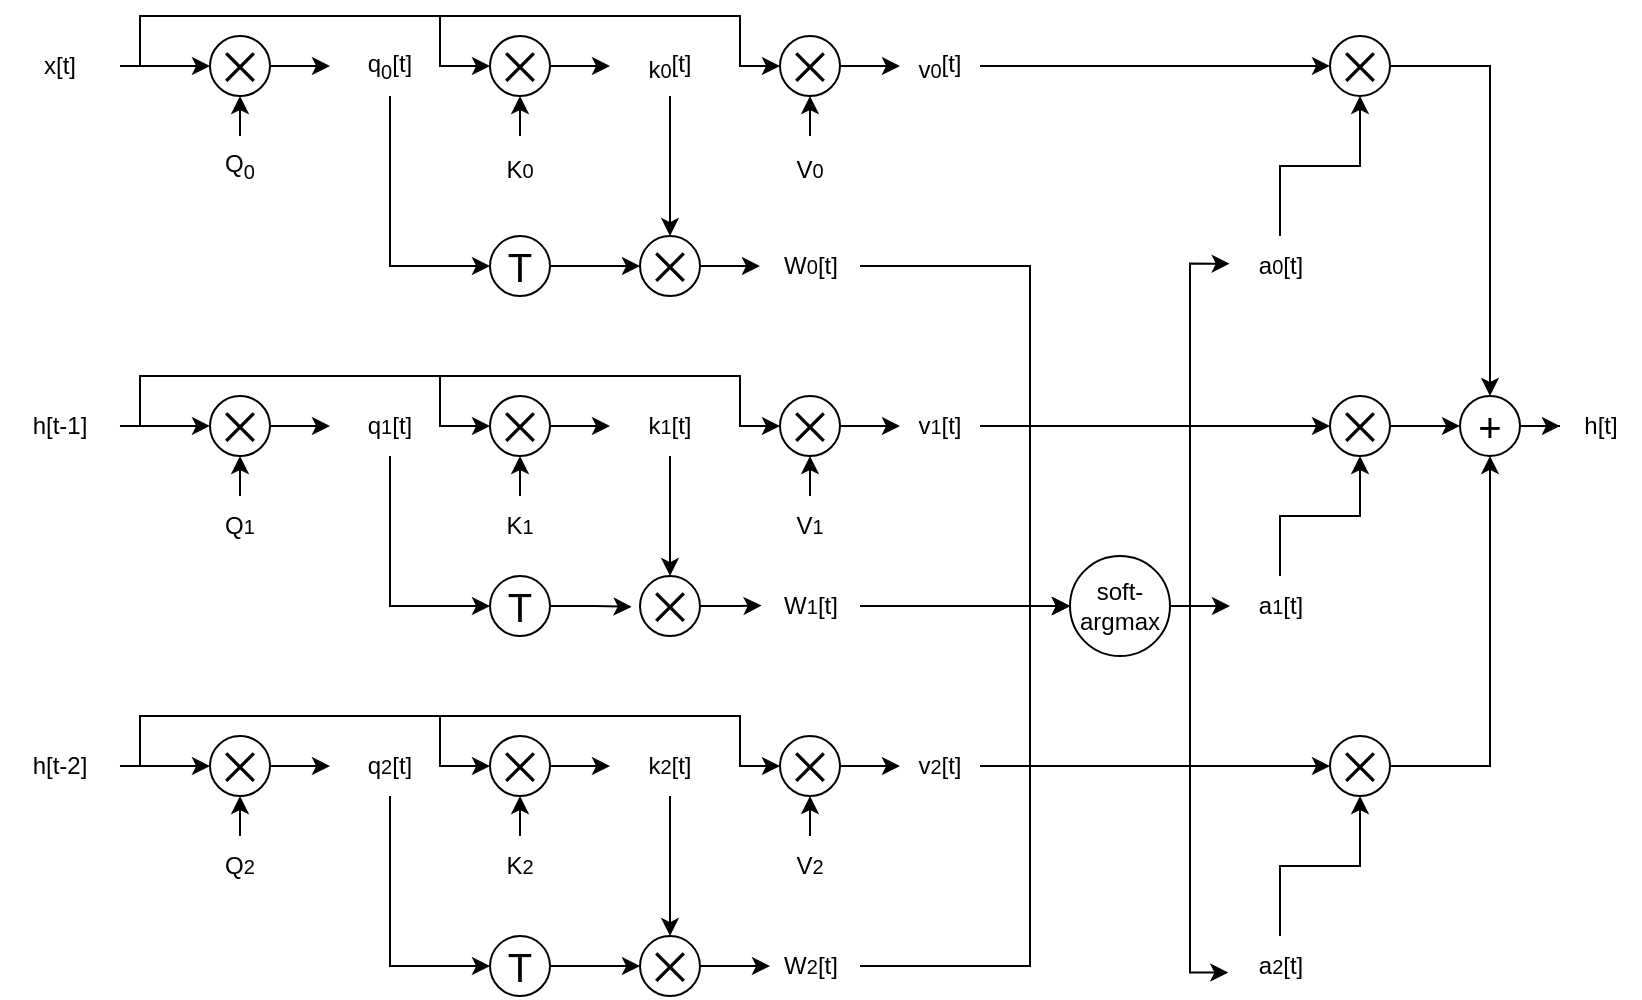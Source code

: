 <mxfile version="23.1.5" type="device">
  <diagram name="Page-1" id="FxPVhgWCCV0Z_ql2Lggh">
    <mxGraphModel dx="1095" dy="726" grid="1" gridSize="10" guides="1" tooltips="1" connect="1" arrows="1" fold="1" page="1" pageScale="1" pageWidth="850" pageHeight="1100" math="0" shadow="0">
      <root>
        <mxCell id="0" />
        <mxCell id="1" parent="0" />
        <mxCell id="dAYQKiY3p-Le4s18KCIu-8" value="" style="edgeStyle=orthogonalEdgeStyle;rounded=0;orthogonalLoop=1;jettySize=auto;html=1;" edge="1" parent="1" source="dAYQKiY3p-Le4s18KCIu-1" target="dAYQKiY3p-Le4s18KCIu-7">
          <mxGeometry relative="1" as="geometry" />
        </mxCell>
        <mxCell id="dAYQKiY3p-Le4s18KCIu-1" value="&lt;font style=&quot;font-size: 20px;&quot;&gt;⨉&lt;/font&gt;" style="ellipse;whiteSpace=wrap;html=1;aspect=fixed;" vertex="1" parent="1">
          <mxGeometry x="125" y="30" width="30" height="30" as="geometry" />
        </mxCell>
        <mxCell id="dAYQKiY3p-Le4s18KCIu-17" style="edgeStyle=orthogonalEdgeStyle;rounded=0;orthogonalLoop=1;jettySize=auto;html=1;" edge="1" parent="1" source="dAYQKiY3p-Le4s18KCIu-2" target="dAYQKiY3p-Le4s18KCIu-13">
          <mxGeometry relative="1" as="geometry" />
        </mxCell>
        <mxCell id="dAYQKiY3p-Le4s18KCIu-2" value="h[t-1]" style="text;html=1;align=center;verticalAlign=middle;whiteSpace=wrap;rounded=0;" vertex="1" parent="1">
          <mxGeometry x="20" y="209.96" width="60" height="30" as="geometry" />
        </mxCell>
        <mxCell id="dAYQKiY3p-Le4s18KCIu-5" style="edgeStyle=orthogonalEdgeStyle;rounded=0;orthogonalLoop=1;jettySize=auto;html=1;entryX=0;entryY=0.5;entryDx=0;entryDy=0;" edge="1" parent="1" source="dAYQKiY3p-Le4s18KCIu-3" target="dAYQKiY3p-Le4s18KCIu-1">
          <mxGeometry relative="1" as="geometry" />
        </mxCell>
        <mxCell id="dAYQKiY3p-Le4s18KCIu-39" style="edgeStyle=orthogonalEdgeStyle;rounded=0;orthogonalLoop=1;jettySize=auto;html=1;entryX=0;entryY=0.5;entryDx=0;entryDy=0;" edge="1" parent="1" source="dAYQKiY3p-Le4s18KCIu-3" target="dAYQKiY3p-Le4s18KCIu-25">
          <mxGeometry relative="1" as="geometry">
            <Array as="points">
              <mxPoint x="90" y="45" />
              <mxPoint x="90" y="20" />
              <mxPoint x="240" y="20" />
              <mxPoint x="240" y="45" />
            </Array>
          </mxGeometry>
        </mxCell>
        <mxCell id="dAYQKiY3p-Le4s18KCIu-57" style="edgeStyle=orthogonalEdgeStyle;rounded=0;orthogonalLoop=1;jettySize=auto;html=1;entryX=0;entryY=0.5;entryDx=0;entryDy=0;" edge="1" parent="1" source="dAYQKiY3p-Le4s18KCIu-3" target="dAYQKiY3p-Le4s18KCIu-43">
          <mxGeometry relative="1" as="geometry">
            <Array as="points">
              <mxPoint x="90" y="45" />
              <mxPoint x="90" y="20" />
              <mxPoint x="390" y="20" />
              <mxPoint x="390" y="45" />
            </Array>
          </mxGeometry>
        </mxCell>
        <mxCell id="dAYQKiY3p-Le4s18KCIu-3" value="x[t]" style="text;html=1;align=center;verticalAlign=middle;whiteSpace=wrap;rounded=0;" vertex="1" parent="1">
          <mxGeometry x="20" y="29.96" width="60" height="30" as="geometry" />
        </mxCell>
        <mxCell id="dAYQKiY3p-Le4s18KCIu-6" style="edgeStyle=orthogonalEdgeStyle;rounded=0;orthogonalLoop=1;jettySize=auto;html=1;exitX=0.5;exitY=0;exitDx=0;exitDy=0;entryX=0.5;entryY=1;entryDx=0;entryDy=0;" edge="1" parent="1" source="dAYQKiY3p-Le4s18KCIu-4" target="dAYQKiY3p-Le4s18KCIu-1">
          <mxGeometry relative="1" as="geometry" />
        </mxCell>
        <mxCell id="dAYQKiY3p-Le4s18KCIu-4" value="Q&lt;sub&gt;0&lt;/sub&gt;" style="text;html=1;align=center;verticalAlign=middle;whiteSpace=wrap;rounded=0;" vertex="1" parent="1">
          <mxGeometry x="110" y="80" width="60" height="30" as="geometry" />
        </mxCell>
        <mxCell id="dAYQKiY3p-Le4s18KCIu-127" style="edgeStyle=orthogonalEdgeStyle;rounded=0;orthogonalLoop=1;jettySize=auto;html=1;entryX=0;entryY=0.5;entryDx=0;entryDy=0;" edge="1" parent="1" source="dAYQKiY3p-Le4s18KCIu-7" target="dAYQKiY3p-Le4s18KCIu-126">
          <mxGeometry relative="1" as="geometry">
            <Array as="points">
              <mxPoint x="215" y="145.04" />
            </Array>
          </mxGeometry>
        </mxCell>
        <mxCell id="dAYQKiY3p-Le4s18KCIu-7" value="q&lt;sub&gt;0&lt;/sub&gt;[t]" style="text;html=1;align=center;verticalAlign=middle;whiteSpace=wrap;rounded=0;" vertex="1" parent="1">
          <mxGeometry x="185" y="30" width="60" height="30" as="geometry" />
        </mxCell>
        <mxCell id="dAYQKiY3p-Le4s18KCIu-23" style="edgeStyle=orthogonalEdgeStyle;rounded=0;orthogonalLoop=1;jettySize=auto;html=1;entryX=0;entryY=0.5;entryDx=0;entryDy=0;" edge="1" parent="1" source="dAYQKiY3p-Le4s18KCIu-11" target="dAYQKiY3p-Le4s18KCIu-19">
          <mxGeometry relative="1" as="geometry" />
        </mxCell>
        <mxCell id="dAYQKiY3p-Le4s18KCIu-11" value="h[t-2]" style="text;html=1;align=center;verticalAlign=middle;whiteSpace=wrap;rounded=0;" vertex="1" parent="1">
          <mxGeometry x="20" y="379.96" width="60" height="30" as="geometry" />
        </mxCell>
        <mxCell id="dAYQKiY3p-Le4s18KCIu-12" value="" style="edgeStyle=orthogonalEdgeStyle;rounded=0;orthogonalLoop=1;jettySize=auto;html=1;" edge="1" source="dAYQKiY3p-Le4s18KCIu-13" target="dAYQKiY3p-Le4s18KCIu-16" parent="1">
          <mxGeometry relative="1" as="geometry" />
        </mxCell>
        <mxCell id="dAYQKiY3p-Le4s18KCIu-13" value="&lt;font style=&quot;font-size: 20px;&quot;&gt;⨉&lt;/font&gt;" style="ellipse;whiteSpace=wrap;html=1;aspect=fixed;" vertex="1" parent="1">
          <mxGeometry x="125" y="210" width="30" height="30" as="geometry" />
        </mxCell>
        <mxCell id="dAYQKiY3p-Le4s18KCIu-14" style="edgeStyle=orthogonalEdgeStyle;rounded=0;orthogonalLoop=1;jettySize=auto;html=1;exitX=0.5;exitY=0;exitDx=0;exitDy=0;entryX=0.5;entryY=1;entryDx=0;entryDy=0;" edge="1" source="dAYQKiY3p-Le4s18KCIu-15" target="dAYQKiY3p-Le4s18KCIu-13" parent="1">
          <mxGeometry relative="1" as="geometry" />
        </mxCell>
        <mxCell id="dAYQKiY3p-Le4s18KCIu-15" value="Q&lt;span style=&quot;font-size: 10px;&quot;&gt;1&lt;/span&gt;" style="text;html=1;align=center;verticalAlign=middle;whiteSpace=wrap;rounded=0;" vertex="1" parent="1">
          <mxGeometry x="110" y="260" width="60" height="30" as="geometry" />
        </mxCell>
        <mxCell id="dAYQKiY3p-Le4s18KCIu-138" style="edgeStyle=orthogonalEdgeStyle;rounded=0;orthogonalLoop=1;jettySize=auto;html=1;entryX=0;entryY=0.5;entryDx=0;entryDy=0;" edge="1" parent="1" source="dAYQKiY3p-Le4s18KCIu-16" target="dAYQKiY3p-Le4s18KCIu-135">
          <mxGeometry relative="1" as="geometry">
            <Array as="points">
              <mxPoint x="215" y="315.04" />
            </Array>
          </mxGeometry>
        </mxCell>
        <mxCell id="dAYQKiY3p-Le4s18KCIu-16" value="q&lt;span style=&quot;font-size: 10px;&quot;&gt;1&lt;/span&gt;[t]" style="text;html=1;align=center;verticalAlign=middle;whiteSpace=wrap;rounded=0;" vertex="1" parent="1">
          <mxGeometry x="185" y="210" width="60" height="30" as="geometry" />
        </mxCell>
        <mxCell id="dAYQKiY3p-Le4s18KCIu-18" value="" style="edgeStyle=orthogonalEdgeStyle;rounded=0;orthogonalLoop=1;jettySize=auto;html=1;" edge="1" source="dAYQKiY3p-Le4s18KCIu-19" target="dAYQKiY3p-Le4s18KCIu-22" parent="1">
          <mxGeometry relative="1" as="geometry" />
        </mxCell>
        <mxCell id="dAYQKiY3p-Le4s18KCIu-19" value="&lt;font style=&quot;font-size: 20px;&quot;&gt;⨉&lt;/font&gt;" style="ellipse;whiteSpace=wrap;html=1;aspect=fixed;" vertex="1" parent="1">
          <mxGeometry x="125" y="380" width="30" height="30" as="geometry" />
        </mxCell>
        <mxCell id="dAYQKiY3p-Le4s18KCIu-20" style="edgeStyle=orthogonalEdgeStyle;rounded=0;orthogonalLoop=1;jettySize=auto;html=1;exitX=0.5;exitY=0;exitDx=0;exitDy=0;entryX=0.5;entryY=1;entryDx=0;entryDy=0;" edge="1" source="dAYQKiY3p-Le4s18KCIu-21" target="dAYQKiY3p-Le4s18KCIu-19" parent="1">
          <mxGeometry relative="1" as="geometry" />
        </mxCell>
        <mxCell id="dAYQKiY3p-Le4s18KCIu-21" value="Q&lt;span style=&quot;font-size: 10px;&quot;&gt;2&lt;/span&gt;" style="text;html=1;align=center;verticalAlign=middle;whiteSpace=wrap;rounded=0;" vertex="1" parent="1">
          <mxGeometry x="110" y="430" width="60" height="30" as="geometry" />
        </mxCell>
        <mxCell id="dAYQKiY3p-Le4s18KCIu-145" style="edgeStyle=orthogonalEdgeStyle;rounded=0;orthogonalLoop=1;jettySize=auto;html=1;entryX=0;entryY=0.5;entryDx=0;entryDy=0;" edge="1" parent="1" source="dAYQKiY3p-Le4s18KCIu-22" target="dAYQKiY3p-Le4s18KCIu-142">
          <mxGeometry relative="1" as="geometry">
            <Array as="points">
              <mxPoint x="215" y="495.04" />
            </Array>
          </mxGeometry>
        </mxCell>
        <mxCell id="dAYQKiY3p-Le4s18KCIu-22" value="q&lt;span style=&quot;font-size: 10px;&quot;&gt;2&lt;/span&gt;[t]" style="text;html=1;align=center;verticalAlign=middle;whiteSpace=wrap;rounded=0;" vertex="1" parent="1">
          <mxGeometry x="185" y="380" width="60" height="30" as="geometry" />
        </mxCell>
        <mxCell id="dAYQKiY3p-Le4s18KCIu-24" value="" style="edgeStyle=orthogonalEdgeStyle;rounded=0;orthogonalLoop=1;jettySize=auto;html=1;" edge="1" source="dAYQKiY3p-Le4s18KCIu-25" target="dAYQKiY3p-Le4s18KCIu-28" parent="1">
          <mxGeometry relative="1" as="geometry" />
        </mxCell>
        <mxCell id="dAYQKiY3p-Le4s18KCIu-25" value="&lt;font style=&quot;font-size: 20px;&quot;&gt;⨉&lt;/font&gt;" style="ellipse;whiteSpace=wrap;html=1;aspect=fixed;" vertex="1" parent="1">
          <mxGeometry x="265" y="30" width="30" height="30" as="geometry" />
        </mxCell>
        <mxCell id="dAYQKiY3p-Le4s18KCIu-26" style="edgeStyle=orthogonalEdgeStyle;rounded=0;orthogonalLoop=1;jettySize=auto;html=1;exitX=0.5;exitY=0;exitDx=0;exitDy=0;entryX=0.5;entryY=1;entryDx=0;entryDy=0;" edge="1" source="dAYQKiY3p-Le4s18KCIu-27" target="dAYQKiY3p-Le4s18KCIu-25" parent="1">
          <mxGeometry relative="1" as="geometry" />
        </mxCell>
        <mxCell id="dAYQKiY3p-Le4s18KCIu-27" value="&lt;sub&gt;&lt;span style=&quot;font-size: 12px;&quot;&gt;K&lt;/span&gt;0&lt;/sub&gt;" style="text;html=1;align=center;verticalAlign=middle;whiteSpace=wrap;rounded=0;" vertex="1" parent="1">
          <mxGeometry x="250" y="80" width="60" height="30" as="geometry" />
        </mxCell>
        <mxCell id="dAYQKiY3p-Le4s18KCIu-131" style="edgeStyle=orthogonalEdgeStyle;rounded=0;orthogonalLoop=1;jettySize=auto;html=1;entryX=0.5;entryY=0;entryDx=0;entryDy=0;" edge="1" parent="1" source="dAYQKiY3p-Le4s18KCIu-28" target="dAYQKiY3p-Le4s18KCIu-129">
          <mxGeometry relative="1" as="geometry" />
        </mxCell>
        <mxCell id="dAYQKiY3p-Le4s18KCIu-28" value="&lt;sub&gt;&lt;span style=&quot;font-size: 12px;&quot;&gt;k&lt;/span&gt;0&lt;/sub&gt;[t]" style="text;html=1;align=center;verticalAlign=middle;whiteSpace=wrap;rounded=0;" vertex="1" parent="1">
          <mxGeometry x="325" y="30" width="60" height="30" as="geometry" />
        </mxCell>
        <mxCell id="dAYQKiY3p-Le4s18KCIu-29" value="" style="edgeStyle=orthogonalEdgeStyle;rounded=0;orthogonalLoop=1;jettySize=auto;html=1;" edge="1" source="dAYQKiY3p-Le4s18KCIu-30" target="dAYQKiY3p-Le4s18KCIu-33" parent="1">
          <mxGeometry relative="1" as="geometry" />
        </mxCell>
        <mxCell id="dAYQKiY3p-Le4s18KCIu-30" value="&lt;font style=&quot;font-size: 20px;&quot;&gt;⨉&lt;/font&gt;" style="ellipse;whiteSpace=wrap;html=1;aspect=fixed;" vertex="1" parent="1">
          <mxGeometry x="265" y="210" width="30" height="30" as="geometry" />
        </mxCell>
        <mxCell id="dAYQKiY3p-Le4s18KCIu-31" style="edgeStyle=orthogonalEdgeStyle;rounded=0;orthogonalLoop=1;jettySize=auto;html=1;exitX=0.5;exitY=0;exitDx=0;exitDy=0;entryX=0.5;entryY=1;entryDx=0;entryDy=0;" edge="1" source="dAYQKiY3p-Le4s18KCIu-32" target="dAYQKiY3p-Le4s18KCIu-30" parent="1">
          <mxGeometry relative="1" as="geometry" />
        </mxCell>
        <mxCell id="dAYQKiY3p-Le4s18KCIu-32" value="K&lt;span style=&quot;font-size: 10px;&quot;&gt;1&lt;/span&gt;" style="text;html=1;align=center;verticalAlign=middle;whiteSpace=wrap;rounded=0;" vertex="1" parent="1">
          <mxGeometry x="250" y="260" width="60" height="30" as="geometry" />
        </mxCell>
        <mxCell id="dAYQKiY3p-Le4s18KCIu-140" style="edgeStyle=orthogonalEdgeStyle;rounded=0;orthogonalLoop=1;jettySize=auto;html=1;" edge="1" parent="1" source="dAYQKiY3p-Le4s18KCIu-33" target="dAYQKiY3p-Le4s18KCIu-136">
          <mxGeometry relative="1" as="geometry" />
        </mxCell>
        <mxCell id="dAYQKiY3p-Le4s18KCIu-33" value="k&lt;span style=&quot;font-size: 10px;&quot;&gt;1&lt;/span&gt;[t]" style="text;html=1;align=center;verticalAlign=middle;whiteSpace=wrap;rounded=0;" vertex="1" parent="1">
          <mxGeometry x="325" y="210" width="60" height="30" as="geometry" />
        </mxCell>
        <mxCell id="dAYQKiY3p-Le4s18KCIu-34" value="" style="edgeStyle=orthogonalEdgeStyle;rounded=0;orthogonalLoop=1;jettySize=auto;html=1;" edge="1" source="dAYQKiY3p-Le4s18KCIu-35" target="dAYQKiY3p-Le4s18KCIu-38" parent="1">
          <mxGeometry relative="1" as="geometry" />
        </mxCell>
        <mxCell id="dAYQKiY3p-Le4s18KCIu-35" value="&lt;font style=&quot;font-size: 20px;&quot;&gt;⨉&lt;/font&gt;" style="ellipse;whiteSpace=wrap;html=1;aspect=fixed;" vertex="1" parent="1">
          <mxGeometry x="265" y="380" width="30" height="30" as="geometry" />
        </mxCell>
        <mxCell id="dAYQKiY3p-Le4s18KCIu-36" style="edgeStyle=orthogonalEdgeStyle;rounded=0;orthogonalLoop=1;jettySize=auto;html=1;exitX=0.5;exitY=0;exitDx=0;exitDy=0;entryX=0.5;entryY=1;entryDx=0;entryDy=0;" edge="1" source="dAYQKiY3p-Le4s18KCIu-37" target="dAYQKiY3p-Le4s18KCIu-35" parent="1">
          <mxGeometry relative="1" as="geometry" />
        </mxCell>
        <mxCell id="dAYQKiY3p-Le4s18KCIu-37" value="K&lt;span style=&quot;font-size: 10px;&quot;&gt;2&lt;/span&gt;" style="text;html=1;align=center;verticalAlign=middle;whiteSpace=wrap;rounded=0;" vertex="1" parent="1">
          <mxGeometry x="250" y="430" width="60" height="30" as="geometry" />
        </mxCell>
        <mxCell id="dAYQKiY3p-Le4s18KCIu-147" style="edgeStyle=orthogonalEdgeStyle;rounded=0;orthogonalLoop=1;jettySize=auto;html=1;" edge="1" parent="1" source="dAYQKiY3p-Le4s18KCIu-38" target="dAYQKiY3p-Le4s18KCIu-143">
          <mxGeometry relative="1" as="geometry" />
        </mxCell>
        <mxCell id="dAYQKiY3p-Le4s18KCIu-38" value="k&lt;span style=&quot;font-size: 10px;&quot;&gt;2&lt;/span&gt;[t]" style="text;html=1;align=center;verticalAlign=middle;whiteSpace=wrap;rounded=0;" vertex="1" parent="1">
          <mxGeometry x="325" y="380" width="60" height="30" as="geometry" />
        </mxCell>
        <mxCell id="dAYQKiY3p-Le4s18KCIu-40" style="edgeStyle=orthogonalEdgeStyle;rounded=0;orthogonalLoop=1;jettySize=auto;html=1;entryX=0;entryY=0.5;entryDx=0;entryDy=0;" edge="1" parent="1" target="dAYQKiY3p-Le4s18KCIu-30">
          <mxGeometry relative="1" as="geometry">
            <mxPoint x="80" y="224.96" as="sourcePoint" />
            <mxPoint x="350" y="225" as="targetPoint" />
            <Array as="points">
              <mxPoint x="90" y="225" />
              <mxPoint x="90" y="200" />
              <mxPoint x="240" y="200" />
              <mxPoint x="240" y="225" />
            </Array>
          </mxGeometry>
        </mxCell>
        <mxCell id="dAYQKiY3p-Le4s18KCIu-41" style="edgeStyle=orthogonalEdgeStyle;rounded=0;orthogonalLoop=1;jettySize=auto;html=1;entryX=0;entryY=0.5;entryDx=0;entryDy=0;" edge="1" parent="1" target="dAYQKiY3p-Le4s18KCIu-35">
          <mxGeometry relative="1" as="geometry">
            <mxPoint x="80" y="394.96" as="sourcePoint" />
            <mxPoint x="365" y="394.96" as="targetPoint" />
            <Array as="points">
              <mxPoint x="90" y="395" />
              <mxPoint x="90" y="370" />
              <mxPoint x="240" y="370" />
              <mxPoint x="240" y="395" />
            </Array>
          </mxGeometry>
        </mxCell>
        <mxCell id="dAYQKiY3p-Le4s18KCIu-42" value="" style="edgeStyle=orthogonalEdgeStyle;rounded=0;orthogonalLoop=1;jettySize=auto;html=1;" edge="1" source="dAYQKiY3p-Le4s18KCIu-43" target="dAYQKiY3p-Le4s18KCIu-46" parent="1">
          <mxGeometry relative="1" as="geometry" />
        </mxCell>
        <mxCell id="dAYQKiY3p-Le4s18KCIu-43" value="&lt;font style=&quot;font-size: 20px;&quot;&gt;⨉&lt;/font&gt;" style="ellipse;whiteSpace=wrap;html=1;aspect=fixed;" vertex="1" parent="1">
          <mxGeometry x="410" y="30" width="30" height="30" as="geometry" />
        </mxCell>
        <mxCell id="dAYQKiY3p-Le4s18KCIu-44" style="edgeStyle=orthogonalEdgeStyle;rounded=0;orthogonalLoop=1;jettySize=auto;html=1;exitX=0.5;exitY=0;exitDx=0;exitDy=0;entryX=0.5;entryY=1;entryDx=0;entryDy=0;" edge="1" source="dAYQKiY3p-Le4s18KCIu-45" target="dAYQKiY3p-Le4s18KCIu-43" parent="1">
          <mxGeometry relative="1" as="geometry" />
        </mxCell>
        <mxCell id="dAYQKiY3p-Le4s18KCIu-45" value="&lt;sub&gt;&lt;span style=&quot;font-size: 12px;&quot;&gt;V&lt;/span&gt;0&lt;/sub&gt;" style="text;html=1;align=center;verticalAlign=middle;whiteSpace=wrap;rounded=0;" vertex="1" parent="1">
          <mxGeometry x="395" y="80" width="60" height="30" as="geometry" />
        </mxCell>
        <mxCell id="dAYQKiY3p-Le4s18KCIu-164" style="edgeStyle=orthogonalEdgeStyle;rounded=0;orthogonalLoop=1;jettySize=auto;html=1;entryX=0;entryY=0.5;entryDx=0;entryDy=0;" edge="1" parent="1" source="dAYQKiY3p-Le4s18KCIu-46" target="dAYQKiY3p-Le4s18KCIu-163">
          <mxGeometry relative="1" as="geometry" />
        </mxCell>
        <mxCell id="dAYQKiY3p-Le4s18KCIu-46" value="&lt;sub&gt;&lt;span style=&quot;font-size: 12px;&quot;&gt;v&lt;/span&gt;0&lt;/sub&gt;[t]" style="text;html=1;align=center;verticalAlign=middle;whiteSpace=wrap;rounded=0;" vertex="1" parent="1">
          <mxGeometry x="470" y="30" width="40" height="30" as="geometry" />
        </mxCell>
        <mxCell id="dAYQKiY3p-Le4s18KCIu-156" style="edgeStyle=orthogonalEdgeStyle;rounded=0;orthogonalLoop=1;jettySize=auto;html=1;" edge="1" parent="1" source="dAYQKiY3p-Le4s18KCIu-48" target="dAYQKiY3p-Le4s18KCIu-51">
          <mxGeometry relative="1" as="geometry" />
        </mxCell>
        <mxCell id="dAYQKiY3p-Le4s18KCIu-48" value="&lt;font style=&quot;font-size: 20px;&quot;&gt;⨉&lt;/font&gt;" style="ellipse;whiteSpace=wrap;html=1;aspect=fixed;" vertex="1" parent="1">
          <mxGeometry x="410" y="210" width="30" height="30" as="geometry" />
        </mxCell>
        <mxCell id="dAYQKiY3p-Le4s18KCIu-49" style="edgeStyle=orthogonalEdgeStyle;rounded=0;orthogonalLoop=1;jettySize=auto;html=1;exitX=0.5;exitY=0;exitDx=0;exitDy=0;entryX=0.5;entryY=1;entryDx=0;entryDy=0;" edge="1" source="dAYQKiY3p-Le4s18KCIu-50" target="dAYQKiY3p-Le4s18KCIu-48" parent="1">
          <mxGeometry relative="1" as="geometry" />
        </mxCell>
        <mxCell id="dAYQKiY3p-Le4s18KCIu-50" value="V&lt;span style=&quot;font-size: 10px;&quot;&gt;1&lt;/span&gt;" style="text;html=1;align=center;verticalAlign=middle;whiteSpace=wrap;rounded=0;" vertex="1" parent="1">
          <mxGeometry x="395" y="260" width="60" height="30" as="geometry" />
        </mxCell>
        <mxCell id="dAYQKiY3p-Le4s18KCIu-167" style="edgeStyle=orthogonalEdgeStyle;rounded=0;orthogonalLoop=1;jettySize=auto;html=1;entryX=0;entryY=0.5;entryDx=0;entryDy=0;" edge="1" parent="1" source="dAYQKiY3p-Le4s18KCIu-51" target="dAYQKiY3p-Le4s18KCIu-166">
          <mxGeometry relative="1" as="geometry" />
        </mxCell>
        <mxCell id="dAYQKiY3p-Le4s18KCIu-51" value="v&lt;span style=&quot;font-size: 10px;&quot;&gt;1&lt;/span&gt;[t]" style="text;html=1;align=center;verticalAlign=middle;whiteSpace=wrap;rounded=0;" vertex="1" parent="1">
          <mxGeometry x="470" y="210" width="40" height="30" as="geometry" />
        </mxCell>
        <mxCell id="dAYQKiY3p-Le4s18KCIu-52" value="" style="edgeStyle=orthogonalEdgeStyle;rounded=0;orthogonalLoop=1;jettySize=auto;html=1;" edge="1" source="dAYQKiY3p-Le4s18KCIu-53" target="dAYQKiY3p-Le4s18KCIu-56" parent="1">
          <mxGeometry relative="1" as="geometry" />
        </mxCell>
        <mxCell id="dAYQKiY3p-Le4s18KCIu-53" value="&lt;font style=&quot;font-size: 20px;&quot;&gt;⨉&lt;/font&gt;" style="ellipse;whiteSpace=wrap;html=1;aspect=fixed;" vertex="1" parent="1">
          <mxGeometry x="410" y="380" width="30" height="30" as="geometry" />
        </mxCell>
        <mxCell id="dAYQKiY3p-Le4s18KCIu-54" style="edgeStyle=orthogonalEdgeStyle;rounded=0;orthogonalLoop=1;jettySize=auto;html=1;exitX=0.5;exitY=0;exitDx=0;exitDy=0;entryX=0.5;entryY=1;entryDx=0;entryDy=0;" edge="1" source="dAYQKiY3p-Le4s18KCIu-55" target="dAYQKiY3p-Le4s18KCIu-53" parent="1">
          <mxGeometry relative="1" as="geometry" />
        </mxCell>
        <mxCell id="dAYQKiY3p-Le4s18KCIu-55" value="V&lt;span style=&quot;font-size: 10px;&quot;&gt;2&lt;/span&gt;" style="text;html=1;align=center;verticalAlign=middle;whiteSpace=wrap;rounded=0;" vertex="1" parent="1">
          <mxGeometry x="395" y="430" width="60" height="30" as="geometry" />
        </mxCell>
        <mxCell id="dAYQKiY3p-Le4s18KCIu-171" style="edgeStyle=orthogonalEdgeStyle;rounded=0;orthogonalLoop=1;jettySize=auto;html=1;" edge="1" parent="1" source="dAYQKiY3p-Le4s18KCIu-56" target="dAYQKiY3p-Le4s18KCIu-170">
          <mxGeometry relative="1" as="geometry" />
        </mxCell>
        <mxCell id="dAYQKiY3p-Le4s18KCIu-56" value="v&lt;span style=&quot;font-size: 10px;&quot;&gt;2&lt;/span&gt;[t]" style="text;html=1;align=center;verticalAlign=middle;whiteSpace=wrap;rounded=0;" vertex="1" parent="1">
          <mxGeometry x="470" y="380" width="40" height="30" as="geometry" />
        </mxCell>
        <mxCell id="dAYQKiY3p-Le4s18KCIu-58" style="edgeStyle=orthogonalEdgeStyle;rounded=0;orthogonalLoop=1;jettySize=auto;html=1;entryX=0;entryY=0.5;entryDx=0;entryDy=0;" edge="1" parent="1" target="dAYQKiY3p-Le4s18KCIu-48">
          <mxGeometry relative="1" as="geometry">
            <mxPoint x="80" y="224.96" as="sourcePoint" />
            <mxPoint x="545" y="224.96" as="targetPoint" />
            <Array as="points">
              <mxPoint x="90" y="225" />
              <mxPoint x="90" y="200" />
              <mxPoint x="390" y="200" />
              <mxPoint x="390" y="225" />
            </Array>
          </mxGeometry>
        </mxCell>
        <mxCell id="dAYQKiY3p-Le4s18KCIu-59" style="edgeStyle=orthogonalEdgeStyle;rounded=0;orthogonalLoop=1;jettySize=auto;html=1;entryX=0;entryY=0.5;entryDx=0;entryDy=0;" edge="1" parent="1" target="dAYQKiY3p-Le4s18KCIu-53">
          <mxGeometry relative="1" as="geometry">
            <mxPoint x="80" y="394.96" as="sourcePoint" />
            <mxPoint x="545" y="394.96" as="targetPoint" />
            <Array as="points">
              <mxPoint x="90" y="395" />
              <mxPoint x="90" y="370" />
              <mxPoint x="390" y="370" />
              <mxPoint x="390" y="395" />
            </Array>
          </mxGeometry>
        </mxCell>
        <mxCell id="dAYQKiY3p-Le4s18KCIu-130" style="edgeStyle=orthogonalEdgeStyle;rounded=0;orthogonalLoop=1;jettySize=auto;html=1;entryX=0;entryY=0.5;entryDx=0;entryDy=0;" edge="1" parent="1" source="dAYQKiY3p-Le4s18KCIu-126" target="dAYQKiY3p-Le4s18KCIu-129">
          <mxGeometry relative="1" as="geometry" />
        </mxCell>
        <mxCell id="dAYQKiY3p-Le4s18KCIu-126" value="&lt;font style=&quot;font-size: 20px;&quot;&gt;T&lt;/font&gt;" style="ellipse;whiteSpace=wrap;html=1;aspect=fixed;" vertex="1" parent="1">
          <mxGeometry x="265" y="130.04" width="30" height="30" as="geometry" />
        </mxCell>
        <mxCell id="dAYQKiY3p-Le4s18KCIu-134" style="edgeStyle=orthogonalEdgeStyle;rounded=0;orthogonalLoop=1;jettySize=auto;html=1;" edge="1" parent="1" source="dAYQKiY3p-Le4s18KCIu-129" target="dAYQKiY3p-Le4s18KCIu-132">
          <mxGeometry relative="1" as="geometry" />
        </mxCell>
        <mxCell id="dAYQKiY3p-Le4s18KCIu-129" value="&lt;font style=&quot;font-size: 20px;&quot;&gt;⨉&lt;/font&gt;" style="ellipse;whiteSpace=wrap;html=1;aspect=fixed;" vertex="1" parent="1">
          <mxGeometry x="340" y="130.04" width="30" height="30" as="geometry" />
        </mxCell>
        <mxCell id="dAYQKiY3p-Le4s18KCIu-154" style="edgeStyle=orthogonalEdgeStyle;rounded=0;orthogonalLoop=1;jettySize=auto;html=1;entryX=0;entryY=0.5;entryDx=0;entryDy=0;" edge="1" parent="1" source="dAYQKiY3p-Le4s18KCIu-132" target="dAYQKiY3p-Le4s18KCIu-149">
          <mxGeometry relative="1" as="geometry">
            <Array as="points">
              <mxPoint x="535" y="145" />
              <mxPoint x="535" y="315" />
            </Array>
          </mxGeometry>
        </mxCell>
        <mxCell id="dAYQKiY3p-Le4s18KCIu-132" value="W&lt;span style=&quot;font-size: 10px;&quot;&gt;0&lt;/span&gt;[t]" style="text;html=1;align=center;verticalAlign=middle;resizable=0;points=[];autosize=1;strokeColor=none;fillColor=none;" vertex="1" parent="1">
          <mxGeometry x="400" y="130.04" width="50" height="30" as="geometry" />
        </mxCell>
        <mxCell id="dAYQKiY3p-Le4s18KCIu-135" value="&lt;font style=&quot;font-size: 20px;&quot;&gt;T&lt;/font&gt;" style="ellipse;whiteSpace=wrap;html=1;aspect=fixed;" vertex="1" parent="1">
          <mxGeometry x="265" y="300.04" width="30" height="30" as="geometry" />
        </mxCell>
        <mxCell id="dAYQKiY3p-Le4s18KCIu-136" value="&lt;font style=&quot;font-size: 20px;&quot;&gt;⨉&lt;/font&gt;" style="ellipse;whiteSpace=wrap;html=1;aspect=fixed;" vertex="1" parent="1">
          <mxGeometry x="340" y="300.04" width="30" height="30" as="geometry" />
        </mxCell>
        <mxCell id="dAYQKiY3p-Le4s18KCIu-151" style="edgeStyle=orthogonalEdgeStyle;rounded=0;orthogonalLoop=1;jettySize=auto;html=1;entryX=0;entryY=0.5;entryDx=0;entryDy=0;" edge="1" parent="1" source="dAYQKiY3p-Le4s18KCIu-137" target="dAYQKiY3p-Le4s18KCIu-149">
          <mxGeometry relative="1" as="geometry" />
        </mxCell>
        <mxCell id="dAYQKiY3p-Le4s18KCIu-137" value="W&lt;span style=&quot;font-size: 10px;&quot;&gt;1&lt;/span&gt;[t]" style="text;html=1;align=center;verticalAlign=middle;resizable=0;points=[];autosize=1;strokeColor=none;fillColor=none;" vertex="1" parent="1">
          <mxGeometry x="400" y="300.04" width="50" height="30" as="geometry" />
        </mxCell>
        <mxCell id="dAYQKiY3p-Le4s18KCIu-139" style="edgeStyle=orthogonalEdgeStyle;rounded=0;orthogonalLoop=1;jettySize=auto;html=1;entryX=-0.139;entryY=0.512;entryDx=0;entryDy=0;entryPerimeter=0;" edge="1" parent="1" source="dAYQKiY3p-Le4s18KCIu-135" target="dAYQKiY3p-Le4s18KCIu-136">
          <mxGeometry relative="1" as="geometry" />
        </mxCell>
        <mxCell id="dAYQKiY3p-Le4s18KCIu-141" style="edgeStyle=orthogonalEdgeStyle;rounded=0;orthogonalLoop=1;jettySize=auto;html=1;entryX=0.016;entryY=0.492;entryDx=0;entryDy=0;entryPerimeter=0;" edge="1" parent="1" source="dAYQKiY3p-Le4s18KCIu-136" target="dAYQKiY3p-Le4s18KCIu-137">
          <mxGeometry relative="1" as="geometry" />
        </mxCell>
        <mxCell id="dAYQKiY3p-Le4s18KCIu-146" style="edgeStyle=orthogonalEdgeStyle;rounded=0;orthogonalLoop=1;jettySize=auto;html=1;" edge="1" parent="1" source="dAYQKiY3p-Le4s18KCIu-142" target="dAYQKiY3p-Le4s18KCIu-143">
          <mxGeometry relative="1" as="geometry" />
        </mxCell>
        <mxCell id="dAYQKiY3p-Le4s18KCIu-142" value="&lt;font style=&quot;font-size: 20px;&quot;&gt;T&lt;/font&gt;" style="ellipse;whiteSpace=wrap;html=1;aspect=fixed;" vertex="1" parent="1">
          <mxGeometry x="265" y="480.04" width="30" height="30" as="geometry" />
        </mxCell>
        <mxCell id="dAYQKiY3p-Le4s18KCIu-143" value="&lt;font style=&quot;font-size: 20px;&quot;&gt;⨉&lt;/font&gt;" style="ellipse;whiteSpace=wrap;html=1;aspect=fixed;" vertex="1" parent="1">
          <mxGeometry x="340" y="480.04" width="30" height="30" as="geometry" />
        </mxCell>
        <mxCell id="dAYQKiY3p-Le4s18KCIu-153" style="edgeStyle=orthogonalEdgeStyle;rounded=0;orthogonalLoop=1;jettySize=auto;html=1;entryX=0;entryY=0.5;entryDx=0;entryDy=0;" edge="1" parent="1" source="dAYQKiY3p-Le4s18KCIu-144" target="dAYQKiY3p-Le4s18KCIu-149">
          <mxGeometry relative="1" as="geometry">
            <Array as="points">
              <mxPoint x="535" y="495" />
              <mxPoint x="535" y="315" />
            </Array>
          </mxGeometry>
        </mxCell>
        <mxCell id="dAYQKiY3p-Le4s18KCIu-144" value="W&lt;span style=&quot;font-size: 10px;&quot;&gt;2&lt;/span&gt;[t]" style="text;html=1;align=center;verticalAlign=middle;resizable=0;points=[];autosize=1;strokeColor=none;fillColor=none;" vertex="1" parent="1">
          <mxGeometry x="400" y="480.04" width="50" height="30" as="geometry" />
        </mxCell>
        <mxCell id="dAYQKiY3p-Le4s18KCIu-148" style="edgeStyle=orthogonalEdgeStyle;rounded=0;orthogonalLoop=1;jettySize=auto;html=1;entryX=0.1;entryY=0.5;entryDx=0;entryDy=0;entryPerimeter=0;" edge="1" parent="1" source="dAYQKiY3p-Le4s18KCIu-143" target="dAYQKiY3p-Le4s18KCIu-144">
          <mxGeometry relative="1" as="geometry" />
        </mxCell>
        <mxCell id="dAYQKiY3p-Le4s18KCIu-160" style="edgeStyle=orthogonalEdgeStyle;rounded=0;orthogonalLoop=1;jettySize=auto;html=1;" edge="1" parent="1" source="dAYQKiY3p-Le4s18KCIu-149" target="dAYQKiY3p-Le4s18KCIu-158">
          <mxGeometry relative="1" as="geometry" />
        </mxCell>
        <mxCell id="dAYQKiY3p-Le4s18KCIu-149" value="&lt;font style=&quot;font-size: 12px;&quot;&gt;soft-argmax&lt;/font&gt;" style="ellipse;whiteSpace=wrap;html=1;aspect=fixed;" vertex="1" parent="1">
          <mxGeometry x="555" y="290" width="50" height="50" as="geometry" />
        </mxCell>
        <mxCell id="dAYQKiY3p-Le4s18KCIu-172" style="edgeStyle=orthogonalEdgeStyle;rounded=0;orthogonalLoop=1;jettySize=auto;html=1;entryX=0.5;entryY=1;entryDx=0;entryDy=0;" edge="1" parent="1" source="dAYQKiY3p-Le4s18KCIu-157" target="dAYQKiY3p-Le4s18KCIu-170">
          <mxGeometry relative="1" as="geometry" />
        </mxCell>
        <mxCell id="dAYQKiY3p-Le4s18KCIu-157" value="a&lt;span style=&quot;font-size: 10px;&quot;&gt;2&lt;/span&gt;[t]" style="text;html=1;align=center;verticalAlign=middle;resizable=0;points=[];autosize=1;strokeColor=none;fillColor=none;" vertex="1" parent="1">
          <mxGeometry x="635" y="480.04" width="50" height="30" as="geometry" />
        </mxCell>
        <mxCell id="dAYQKiY3p-Le4s18KCIu-168" style="edgeStyle=orthogonalEdgeStyle;rounded=0;orthogonalLoop=1;jettySize=auto;html=1;entryX=0.5;entryY=1;entryDx=0;entryDy=0;" edge="1" parent="1" source="dAYQKiY3p-Le4s18KCIu-158" target="dAYQKiY3p-Le4s18KCIu-166">
          <mxGeometry relative="1" as="geometry" />
        </mxCell>
        <mxCell id="dAYQKiY3p-Le4s18KCIu-158" value="a&lt;span style=&quot;font-size: 10px;&quot;&gt;1&lt;/span&gt;[t]" style="text;html=1;align=center;verticalAlign=middle;resizable=0;points=[];autosize=1;strokeColor=none;fillColor=none;" vertex="1" parent="1">
          <mxGeometry x="635" y="300.04" width="50" height="30" as="geometry" />
        </mxCell>
        <mxCell id="dAYQKiY3p-Le4s18KCIu-169" style="edgeStyle=orthogonalEdgeStyle;rounded=0;orthogonalLoop=1;jettySize=auto;html=1;entryX=0.5;entryY=1;entryDx=0;entryDy=0;" edge="1" parent="1" source="dAYQKiY3p-Le4s18KCIu-159" target="dAYQKiY3p-Le4s18KCIu-163">
          <mxGeometry relative="1" as="geometry" />
        </mxCell>
        <mxCell id="dAYQKiY3p-Le4s18KCIu-159" value="a&lt;span style=&quot;font-size: 10px;&quot;&gt;0&lt;/span&gt;[t]" style="text;html=1;align=center;verticalAlign=middle;resizable=0;points=[];autosize=1;strokeColor=none;fillColor=none;" vertex="1" parent="1">
          <mxGeometry x="635" y="130.04" width="50" height="30" as="geometry" />
        </mxCell>
        <mxCell id="dAYQKiY3p-Le4s18KCIu-161" style="edgeStyle=orthogonalEdgeStyle;rounded=0;orthogonalLoop=1;jettySize=auto;html=1;entryX=-0.003;entryY=0.46;entryDx=0;entryDy=0;entryPerimeter=0;" edge="1" parent="1" source="dAYQKiY3p-Le4s18KCIu-149" target="dAYQKiY3p-Le4s18KCIu-159">
          <mxGeometry relative="1" as="geometry">
            <Array as="points">
              <mxPoint x="615" y="315" />
              <mxPoint x="615" y="144" />
            </Array>
          </mxGeometry>
        </mxCell>
        <mxCell id="dAYQKiY3p-Le4s18KCIu-162" style="edgeStyle=orthogonalEdgeStyle;rounded=0;orthogonalLoop=1;jettySize=auto;html=1;entryX=-0.017;entryY=0.609;entryDx=0;entryDy=0;entryPerimeter=0;" edge="1" parent="1" source="dAYQKiY3p-Le4s18KCIu-149" target="dAYQKiY3p-Le4s18KCIu-157">
          <mxGeometry relative="1" as="geometry">
            <Array as="points">
              <mxPoint x="615" y="315" />
              <mxPoint x="615" y="498" />
            </Array>
          </mxGeometry>
        </mxCell>
        <mxCell id="dAYQKiY3p-Le4s18KCIu-174" style="edgeStyle=orthogonalEdgeStyle;rounded=0;orthogonalLoop=1;jettySize=auto;html=1;" edge="1" parent="1" source="dAYQKiY3p-Le4s18KCIu-163" target="dAYQKiY3p-Le4s18KCIu-173">
          <mxGeometry relative="1" as="geometry" />
        </mxCell>
        <mxCell id="dAYQKiY3p-Le4s18KCIu-163" value="&lt;font style=&quot;font-size: 20px;&quot;&gt;⨉&lt;/font&gt;" style="ellipse;whiteSpace=wrap;html=1;aspect=fixed;" vertex="1" parent="1">
          <mxGeometry x="685" y="29.96" width="30" height="30" as="geometry" />
        </mxCell>
        <mxCell id="dAYQKiY3p-Le4s18KCIu-175" style="edgeStyle=orthogonalEdgeStyle;rounded=0;orthogonalLoop=1;jettySize=auto;html=1;entryX=0;entryY=0.5;entryDx=0;entryDy=0;" edge="1" parent="1" source="dAYQKiY3p-Le4s18KCIu-166" target="dAYQKiY3p-Le4s18KCIu-173">
          <mxGeometry relative="1" as="geometry" />
        </mxCell>
        <mxCell id="dAYQKiY3p-Le4s18KCIu-166" value="&lt;font style=&quot;font-size: 20px;&quot;&gt;⨉&lt;/font&gt;" style="ellipse;whiteSpace=wrap;html=1;aspect=fixed;" vertex="1" parent="1">
          <mxGeometry x="685" y="210" width="30" height="30" as="geometry" />
        </mxCell>
        <mxCell id="dAYQKiY3p-Le4s18KCIu-176" style="edgeStyle=orthogonalEdgeStyle;rounded=0;orthogonalLoop=1;jettySize=auto;html=1;entryX=0.5;entryY=1;entryDx=0;entryDy=0;" edge="1" parent="1" source="dAYQKiY3p-Le4s18KCIu-170" target="dAYQKiY3p-Le4s18KCIu-173">
          <mxGeometry relative="1" as="geometry" />
        </mxCell>
        <mxCell id="dAYQKiY3p-Le4s18KCIu-170" value="&lt;font style=&quot;font-size: 20px;&quot;&gt;⨉&lt;/font&gt;" style="ellipse;whiteSpace=wrap;html=1;aspect=fixed;" vertex="1" parent="1">
          <mxGeometry x="685" y="380" width="30" height="30" as="geometry" />
        </mxCell>
        <mxCell id="dAYQKiY3p-Le4s18KCIu-178" style="edgeStyle=orthogonalEdgeStyle;rounded=0;orthogonalLoop=1;jettySize=auto;html=1;" edge="1" parent="1" source="dAYQKiY3p-Le4s18KCIu-173" target="dAYQKiY3p-Le4s18KCIu-177">
          <mxGeometry relative="1" as="geometry" />
        </mxCell>
        <mxCell id="dAYQKiY3p-Le4s18KCIu-173" value="&lt;span style=&quot;font-size: 20px;&quot;&gt;+&lt;/span&gt;" style="ellipse;whiteSpace=wrap;html=1;aspect=fixed;" vertex="1" parent="1">
          <mxGeometry x="750" y="209.96" width="30" height="30" as="geometry" />
        </mxCell>
        <mxCell id="dAYQKiY3p-Le4s18KCIu-177" value="h[t]" style="text;html=1;align=center;verticalAlign=middle;resizable=0;points=[];autosize=1;strokeColor=none;fillColor=none;" vertex="1" parent="1">
          <mxGeometry x="800" y="210" width="40" height="30" as="geometry" />
        </mxCell>
      </root>
    </mxGraphModel>
  </diagram>
</mxfile>
